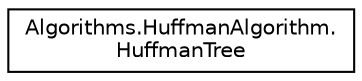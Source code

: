 digraph "Graphical Class Hierarchy"
{
 // INTERACTIVE_SVG=YES
 // LATEX_PDF_SIZE
  edge [fontname="Helvetica",fontsize="10",labelfontname="Helvetica",labelfontsize="10"];
  node [fontname="Helvetica",fontsize="10",shape=record];
  rankdir="LR";
  Node0 [label="Algorithms.HuffmanAlgorithm.\lHuffmanTree",height=0.2,width=0.4,color="black", fillcolor="white", style="filled",URL="$d3/d8b/a00059.html",tooltip=" "];
}
